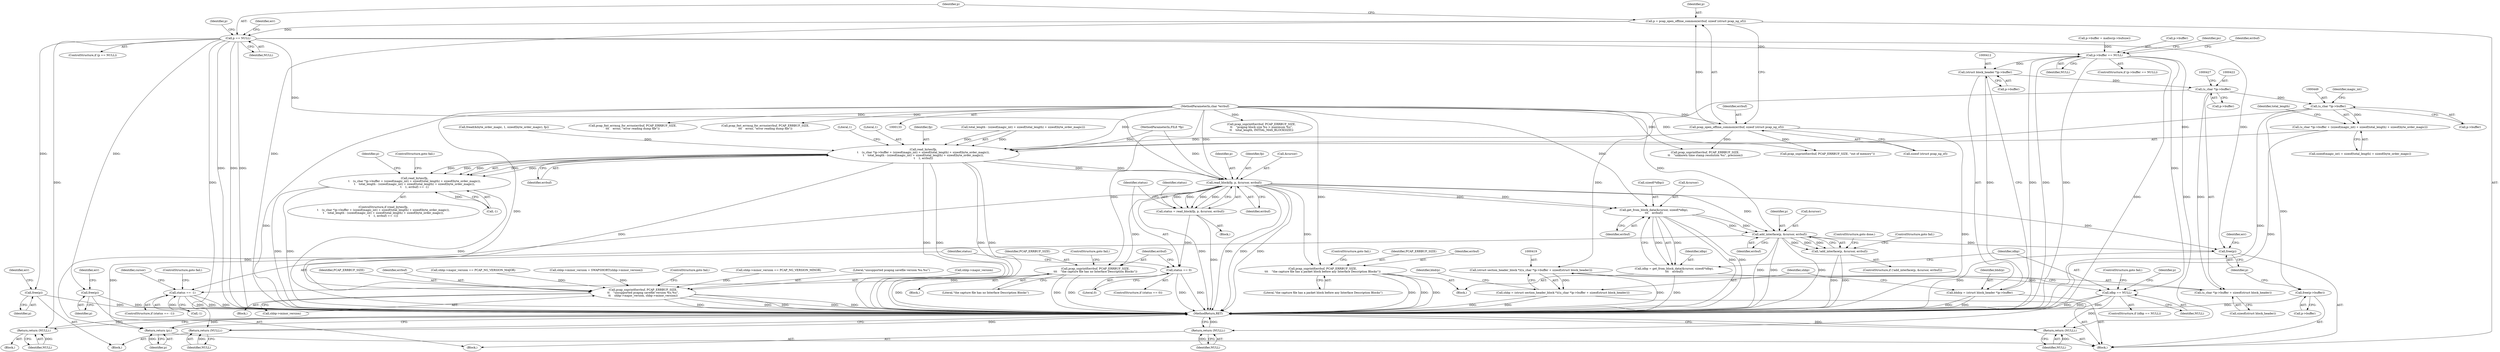 digraph "0_libpcap_87d6bef033062f969e70fa40c43dfd945d5a20ab@API" {
"1000296" [label="(Call,p = pcap_open_offline_common(errbuf, sizeof (struct pcap_ng_sf)))"];
"1000298" [label="(Call,pcap_open_offline_common(errbuf, sizeof (struct pcap_ng_sf)))"];
"1000137" [label="(MethodParameterIn,char *errbuf)"];
"1000303" [label="(Call,p == NULL)"];
"1000311" [label="(Return,return (NULL);)"];
"1000346" [label="(Call,free(p))"];
"1000352" [label="(Return,return (NULL);)"];
"1000386" [label="(Call,p->buffer == NULL)"];
"1000402" [label="(Return,return (NULL);)"];
"1000411" [label="(Call,(struct block_header *)p->buffer)"];
"1000409" [label="(Call,bhdrp = (struct block_header *)p->buffer)"];
"1000421" [label="(Call,(u_char *)p->buffer)"];
"1000418" [label="(Call,(struct section_header_block *)((u_char *)p->buffer + sizeof(struct block_header)))"];
"1000416" [label="(Call,shbp = (struct section_header_block *)((u_char *)p->buffer + sizeof(struct block_header)))"];
"1000420" [label="(Call,(u_char *)p->buffer + sizeof(struct block_header))"];
"1000448" [label="(Call,(u_char *)p->buffer)"];
"1000445" [label="(Call,read_bytes(fp,\n\t    (u_char *)p->buffer + (sizeof(magic_int) + sizeof(total_length) + sizeof(byte_order_magic)),\n\t    total_length - (sizeof(magic_int) + sizeof(total_length) + sizeof(byte_order_magic)),\n\t    1, errbuf))"];
"1000444" [label="(Call,read_bytes(fp,\n\t    (u_char *)p->buffer + (sizeof(magic_int) + sizeof(total_length) + sizeof(byte_order_magic)),\n\t    total_length - (sizeof(magic_int) + sizeof(total_length) + sizeof(byte_order_magic)),\n\t    1, errbuf) == -1)"];
"1000511" [label="(Call,pcap_snprintf(errbuf, PCAP_ERRBUF_SIZE,\n\t\t    \"unsupported pcapng savefile version %u.%u\",\n\t\t    shbp->major_version, shbp->minor_version))"];
"1000547" [label="(Call,read_block(fp, p, &cursor, errbuf))"];
"1000545" [label="(Call,status = read_block(fp, p, &cursor, errbuf))"];
"1000554" [label="(Call,status == 0)"];
"1000564" [label="(Call,status == -1)"];
"1000558" [label="(Call,pcap_snprintf(errbuf, PCAP_ERRBUF_SIZE,\n\t\t\t    \"the capture file has no Interface Description Blocks\"))"];
"1000577" [label="(Call,get_from_block_data(&cursor, sizeof(*idbp),\n\t\t\t    errbuf))"];
"1000575" [label="(Call,idbp = get_from_block_data(&cursor, sizeof(*idbp),\n\t\t\t    errbuf))"];
"1000585" [label="(Call,idbp == NULL)"];
"1000705" [label="(Return,return (NULL);)"];
"1000612" [label="(Call,add_interface(p, &cursor, errbuf))"];
"1000611" [label="(Call,!add_interface(p, &cursor, errbuf))"];
"1000688" [label="(Return,return (p);)"];
"1000699" [label="(Call,free(p))"];
"1000622" [label="(Call,pcap_snprintf(errbuf, PCAP_ERRBUF_SIZE,\n\t\t\t    \"the capture file has a packet block before any Interface Description Blocks\"))"];
"1000447" [label="(Call,(u_char *)p->buffer + (sizeof(magic_int) + sizeof(total_length) + sizeof(byte_order_magic)))"];
"1000695" [label="(Call,free(p->buffer))"];
"1000396" [label="(Call,free(p))"];
"1000471" [label="(Literal,1)"];
"1000312" [label="(Identifier,NULL)"];
"1000571" [label="(Identifier,cursor)"];
"1000474" [label="(Literal,1)"];
"1000616" [label="(Identifier,errbuf)"];
"1000296" [label="(Call,p = pcap_open_offline_common(errbuf, sizeof (struct pcap_ng_sf)))"];
"1000553" [label="(ControlStructure,if (status == 0))"];
"1000475" [label="(ControlStructure,goto fail;)"];
"1000298" [label="(Call,pcap_open_offline_common(errbuf, sizeof (struct pcap_ng_sf)))"];
"1000580" [label="(Call,sizeof(*idbp))"];
"1000555" [label="(Identifier,status)"];
"1000548" [label="(Identifier,fp)"];
"1000583" [label="(Identifier,errbuf)"];
"1000417" [label="(Identifier,shbp)"];
"1000409" [label="(Call,bhdrp = (struct block_header *)p->buffer)"];
"1000561" [label="(Literal,\"the capture file has no Interface Description Blocks\")"];
"1000309" [label="(Identifier,err)"];
"1000392" [label="(Call,pcap_snprintf(errbuf, PCAP_ERRBUF_SIZE, \"out of memory\"))"];
"1000139" [label="(Block,)"];
"1000455" [label="(Identifier,magic_int)"];
"1000511" [label="(Call,pcap_snprintf(errbuf, PCAP_ERRBUF_SIZE,\n\t\t    \"unsupported pcapng savefile version %u.%u\",\n\t\t    shbp->major_version, shbp->minor_version))"];
"1000390" [label="(Identifier,NULL)"];
"1000397" [label="(Identifier,p)"];
"1000461" [label="(Call,total_length - (sizeof(magic_int) + sizeof(total_length) + sizeof(byte_order_magic)))"];
"1000611" [label="(Call,!add_interface(p, &cursor, errbuf))"];
"1000446" [label="(Identifier,fp)"];
"1000614" [label="(Call,&cursor)"];
"1000699" [label="(Call,free(p))"];
"1000462" [label="(Identifier,total_length)"];
"1000547" [label="(Call,read_block(fp, p, &cursor, errbuf))"];
"1000377" [label="(Call,p->buffer = malloc(p->bufsize))"];
"1000591" [label="(Identifier,p)"];
"1000550" [label="(Call,&cursor)"];
"1000284" [label="(Call,pcap_snprintf(errbuf, PCAP_ERRBUF_SIZE,\n\t\t    \"pcapng block size %u > maximum %u\",\n\t\t    total_length, INITIAL_MAX_BLOCKSIZE))"];
"1000473" [label="(Call,-1)"];
"1000576" [label="(Identifier,idbp)"];
"1000566" [label="(Call,-1)"];
"1000402" [label="(Return,return (NULL);)"];
"1000223" [label="(Call,pcap_fmt_errmsg_for_errno(errbuf, PCAP_ERRBUF_SIZE,\n\t\t\t    errno, \"error reading dump file\"))"];
"1000396" [label="(Call,free(p))"];
"1000206" [label="(Call,fread(&byte_order_magic, 1, sizeof(byte_order_magic), fp))"];
"1000300" [label="(Call,sizeof (struct pcap_ng_sf))"];
"1000400" [label="(Identifier,err)"];
"1000588" [label="(ControlStructure,goto fail;)"];
"1000707" [label="(MethodReturn,RET)"];
"1000586" [label="(Identifier,idbp)"];
"1000703" [label="(Identifier,err)"];
"1000612" [label="(Call,add_interface(p, &cursor, errbuf))"];
"1000305" [label="(Identifier,NULL)"];
"1000577" [label="(Call,get_from_block_data(&cursor, sizeof(*idbp),\n\t\t\t    errbuf))"];
"1000549" [label="(Identifier,p)"];
"1000447" [label="(Call,(u_char *)p->buffer + (sizeof(magic_int) + sizeof(total_length) + sizeof(byte_order_magic)))"];
"1000135" [label="(MethodParameterIn,FILE *fp)"];
"1000387" [label="(Call,p->buffer)"];
"1000346" [label="(Call,free(p))"];
"1000453" [label="(Call,sizeof(magic_int) + sizeof(total_length) + sizeof(byte_order_magic))"];
"1000562" [label="(ControlStructure,goto fail;)"];
"1000303" [label="(Call,p == NULL)"];
"1000695" [label="(Call,free(p->buffer))"];
"1000299" [label="(Identifier,errbuf)"];
"1000302" [label="(ControlStructure,if (p == NULL))"];
"1000626" [label="(ControlStructure,goto fail;)"];
"1000565" [label="(Identifier,status)"];
"1000385" [label="(ControlStructure,if (p->buffer == NULL))"];
"1000545" [label="(Call,status = read_block(fp, p, &cursor, errbuf))"];
"1000341" [label="(Call,pcap_snprintf(errbuf, PCAP_ERRBUF_SIZE,\n\t\t    \"unknown time stamp resolution %u\", precision))"];
"1000391" [label="(Block,)"];
"1000421" [label="(Call,(u_char *)p->buffer)"];
"1000700" [label="(Identifier,p)"];
"1000443" [label="(ControlStructure,if (read_bytes(fp,\n\t    (u_char *)p->buffer + (sizeof(magic_int) + sizeof(total_length) + sizeof(byte_order_magic)),\n\t    total_length - (sizeof(magic_int) + sizeof(total_length) + sizeof(byte_order_magic)),\n\t    1, errbuf) == -1))"];
"1000510" [label="(Block,)"];
"1000423" [label="(Call,p->buffer)"];
"1000521" [label="(ControlStructure,goto fail;)"];
"1000689" [label="(Identifier,p)"];
"1000418" [label="(Call,(struct section_header_block *)((u_char *)p->buffer + sizeof(struct block_header)))"];
"1000191" [label="(Call,pcap_fmt_errmsg_for_errno(errbuf, PCAP_ERRBUF_SIZE,\n\t\t\t    errno, \"error reading dump file\"))"];
"1000386" [label="(Call,p->buffer == NULL)"];
"1000622" [label="(Call,pcap_snprintf(errbuf, PCAP_ERRBUF_SIZE,\n\t\t\t    \"the capture file has a packet block before any Interface Description Blocks\"))"];
"1000450" [label="(Call,p->buffer)"];
"1000557" [label="(Block,)"];
"1000564" [label="(Call,status == -1)"];
"1000137" [label="(MethodParameterIn,char *errbuf)"];
"1000505" [label="(Call,shbp->minor_version == PCAP_NG_VERSION_MINOR)"];
"1000623" [label="(Identifier,errbuf)"];
"1000297" [label="(Identifier,p)"];
"1000347" [label="(Identifier,p)"];
"1000559" [label="(Identifier,errbuf)"];
"1000410" [label="(Identifier,bhdrp)"];
"1000568" [label="(ControlStructure,goto fail;)"];
"1000705" [label="(Return,return (NULL);)"];
"1000558" [label="(Call,pcap_snprintf(errbuf, PCAP_ERRBUF_SIZE,\n\t\t\t    \"the capture file has no Interface Description Blocks\"))"];
"1000315" [label="(Identifier,p)"];
"1000560" [label="(Identifier,PCAP_ERRBUF_SIZE)"];
"1000610" [label="(ControlStructure,if (!add_interface(p, &cursor, errbuf)))"];
"1000563" [label="(ControlStructure,if (status == -1))"];
"1000350" [label="(Identifier,err)"];
"1000426" [label="(Call,sizeof(struct block_header))"];
"1000306" [label="(Block,)"];
"1000587" [label="(Identifier,NULL)"];
"1000514" [label="(Literal,\"unsupported pcapng savefile version %u.%u\")"];
"1000617" [label="(ControlStructure,goto fail;)"];
"1000430" [label="(Identifier,bhdrp)"];
"1000544" [label="(Block,)"];
"1000584" [label="(ControlStructure,if (idbp == NULL))"];
"1000552" [label="(Identifier,errbuf)"];
"1000352" [label="(Return,return (NULL);)"];
"1000515" [label="(Call,shbp->major_version)"];
"1000556" [label="(Literal,0)"];
"1000513" [label="(Identifier,PCAP_ERRBUF_SIZE)"];
"1000706" [label="(Identifier,NULL)"];
"1000624" [label="(Identifier,PCAP_ERRBUF_SIZE)"];
"1000578" [label="(Call,&cursor)"];
"1000585" [label="(Call,idbp == NULL)"];
"1000444" [label="(Call,read_bytes(fp,\n\t    (u_char *)p->buffer + (sizeof(magic_int) + sizeof(total_length) + sizeof(byte_order_magic)),\n\t    total_length - (sizeof(magic_int) + sizeof(total_length) + sizeof(byte_order_magic)),\n\t    1, errbuf) == -1)"];
"1000512" [label="(Identifier,errbuf)"];
"1000554" [label="(Call,status == 0)"];
"1000411" [label="(Call,(struct block_header *)p->buffer)"];
"1000448" [label="(Call,(u_char *)p->buffer)"];
"1000613" [label="(Identifier,p)"];
"1000325" [label="(Block,)"];
"1000416" [label="(Call,shbp = (struct section_header_block *)((u_char *)p->buffer + sizeof(struct block_header)))"];
"1000625" [label="(Literal,\"the capture file has a packet block before any Interface Description Blocks\")"];
"1000688" [label="(Return,return (p);)"];
"1000353" [label="(Identifier,NULL)"];
"1000573" [label="(Block,)"];
"1000478" [label="(Identifier,p)"];
"1000575" [label="(Call,idbp = get_from_block_data(&cursor, sizeof(*idbp),\n\t\t\t    errbuf))"];
"1000546" [label="(Identifier,status)"];
"1000406" [label="(Identifier,ps)"];
"1000413" [label="(Call,p->buffer)"];
"1000500" [label="(Call,shbp->major_version == PCAP_NG_VERSION_MAJOR)"];
"1000304" [label="(Identifier,p)"];
"1000518" [label="(Call,shbp->minor_version)"];
"1000445" [label="(Call,read_bytes(fp,\n\t    (u_char *)p->buffer + (sizeof(magic_int) + sizeof(total_length) + sizeof(byte_order_magic)),\n\t    total_length - (sizeof(magic_int) + sizeof(total_length) + sizeof(byte_order_magic)),\n\t    1, errbuf))"];
"1000472" [label="(Identifier,errbuf)"];
"1000618" [label="(ControlStructure,goto done;)"];
"1000393" [label="(Identifier,errbuf)"];
"1000403" [label="(Identifier,NULL)"];
"1000696" [label="(Call,p->buffer)"];
"1000420" [label="(Call,(u_char *)p->buffer + sizeof(struct block_header))"];
"1000311" [label="(Return,return (NULL);)"];
"1000489" [label="(Call,shbp->minor_version = SWAPSHORT(shbp->minor_version))"];
"1000296" -> "1000139"  [label="AST: "];
"1000296" -> "1000298"  [label="CFG: "];
"1000297" -> "1000296"  [label="AST: "];
"1000298" -> "1000296"  [label="AST: "];
"1000304" -> "1000296"  [label="CFG: "];
"1000296" -> "1000707"  [label="DDG: "];
"1000298" -> "1000296"  [label="DDG: "];
"1000296" -> "1000303"  [label="DDG: "];
"1000298" -> "1000300"  [label="CFG: "];
"1000299" -> "1000298"  [label="AST: "];
"1000300" -> "1000298"  [label="AST: "];
"1000298" -> "1000707"  [label="DDG: "];
"1000137" -> "1000298"  [label="DDG: "];
"1000298" -> "1000341"  [label="DDG: "];
"1000298" -> "1000392"  [label="DDG: "];
"1000298" -> "1000445"  [label="DDG: "];
"1000137" -> "1000133"  [label="AST: "];
"1000137" -> "1000707"  [label="DDG: "];
"1000137" -> "1000191"  [label="DDG: "];
"1000137" -> "1000223"  [label="DDG: "];
"1000137" -> "1000284"  [label="DDG: "];
"1000137" -> "1000341"  [label="DDG: "];
"1000137" -> "1000392"  [label="DDG: "];
"1000137" -> "1000445"  [label="DDG: "];
"1000137" -> "1000511"  [label="DDG: "];
"1000137" -> "1000547"  [label="DDG: "];
"1000137" -> "1000558"  [label="DDG: "];
"1000137" -> "1000577"  [label="DDG: "];
"1000137" -> "1000612"  [label="DDG: "];
"1000137" -> "1000622"  [label="DDG: "];
"1000303" -> "1000302"  [label="AST: "];
"1000303" -> "1000305"  [label="CFG: "];
"1000304" -> "1000303"  [label="AST: "];
"1000305" -> "1000303"  [label="AST: "];
"1000309" -> "1000303"  [label="CFG: "];
"1000315" -> "1000303"  [label="CFG: "];
"1000303" -> "1000707"  [label="DDG: "];
"1000303" -> "1000707"  [label="DDG: "];
"1000303" -> "1000707"  [label="DDG: "];
"1000303" -> "1000311"  [label="DDG: "];
"1000303" -> "1000346"  [label="DDG: "];
"1000303" -> "1000352"  [label="DDG: "];
"1000303" -> "1000386"  [label="DDG: "];
"1000303" -> "1000396"  [label="DDG: "];
"1000303" -> "1000547"  [label="DDG: "];
"1000303" -> "1000699"  [label="DDG: "];
"1000311" -> "1000306"  [label="AST: "];
"1000311" -> "1000312"  [label="CFG: "];
"1000312" -> "1000311"  [label="AST: "];
"1000707" -> "1000311"  [label="CFG: "];
"1000311" -> "1000707"  [label="DDG: "];
"1000312" -> "1000311"  [label="DDG: "];
"1000346" -> "1000325"  [label="AST: "];
"1000346" -> "1000347"  [label="CFG: "];
"1000347" -> "1000346"  [label="AST: "];
"1000350" -> "1000346"  [label="CFG: "];
"1000346" -> "1000707"  [label="DDG: "];
"1000352" -> "1000325"  [label="AST: "];
"1000352" -> "1000353"  [label="CFG: "];
"1000353" -> "1000352"  [label="AST: "];
"1000707" -> "1000352"  [label="CFG: "];
"1000352" -> "1000707"  [label="DDG: "];
"1000353" -> "1000352"  [label="DDG: "];
"1000386" -> "1000385"  [label="AST: "];
"1000386" -> "1000390"  [label="CFG: "];
"1000387" -> "1000386"  [label="AST: "];
"1000390" -> "1000386"  [label="AST: "];
"1000393" -> "1000386"  [label="CFG: "];
"1000406" -> "1000386"  [label="CFG: "];
"1000386" -> "1000707"  [label="DDG: "];
"1000386" -> "1000707"  [label="DDG: "];
"1000386" -> "1000707"  [label="DDG: "];
"1000377" -> "1000386"  [label="DDG: "];
"1000386" -> "1000402"  [label="DDG: "];
"1000386" -> "1000411"  [label="DDG: "];
"1000386" -> "1000585"  [label="DDG: "];
"1000386" -> "1000705"  [label="DDG: "];
"1000402" -> "1000391"  [label="AST: "];
"1000402" -> "1000403"  [label="CFG: "];
"1000403" -> "1000402"  [label="AST: "];
"1000707" -> "1000402"  [label="CFG: "];
"1000402" -> "1000707"  [label="DDG: "];
"1000403" -> "1000402"  [label="DDG: "];
"1000411" -> "1000409"  [label="AST: "];
"1000411" -> "1000413"  [label="CFG: "];
"1000412" -> "1000411"  [label="AST: "];
"1000413" -> "1000411"  [label="AST: "];
"1000409" -> "1000411"  [label="CFG: "];
"1000411" -> "1000409"  [label="DDG: "];
"1000411" -> "1000421"  [label="DDG: "];
"1000409" -> "1000139"  [label="AST: "];
"1000410" -> "1000409"  [label="AST: "];
"1000417" -> "1000409"  [label="CFG: "];
"1000409" -> "1000707"  [label="DDG: "];
"1000409" -> "1000707"  [label="DDG: "];
"1000421" -> "1000420"  [label="AST: "];
"1000421" -> "1000423"  [label="CFG: "];
"1000422" -> "1000421"  [label="AST: "];
"1000423" -> "1000421"  [label="AST: "];
"1000427" -> "1000421"  [label="CFG: "];
"1000421" -> "1000418"  [label="DDG: "];
"1000421" -> "1000420"  [label="DDG: "];
"1000421" -> "1000448"  [label="DDG: "];
"1000418" -> "1000416"  [label="AST: "];
"1000418" -> "1000420"  [label="CFG: "];
"1000419" -> "1000418"  [label="AST: "];
"1000420" -> "1000418"  [label="AST: "];
"1000416" -> "1000418"  [label="CFG: "];
"1000418" -> "1000707"  [label="DDG: "];
"1000418" -> "1000416"  [label="DDG: "];
"1000416" -> "1000139"  [label="AST: "];
"1000417" -> "1000416"  [label="AST: "];
"1000430" -> "1000416"  [label="CFG: "];
"1000416" -> "1000707"  [label="DDG: "];
"1000416" -> "1000707"  [label="DDG: "];
"1000420" -> "1000426"  [label="CFG: "];
"1000426" -> "1000420"  [label="AST: "];
"1000448" -> "1000447"  [label="AST: "];
"1000448" -> "1000450"  [label="CFG: "];
"1000449" -> "1000448"  [label="AST: "];
"1000450" -> "1000448"  [label="AST: "];
"1000455" -> "1000448"  [label="CFG: "];
"1000448" -> "1000707"  [label="DDG: "];
"1000448" -> "1000445"  [label="DDG: "];
"1000448" -> "1000447"  [label="DDG: "];
"1000448" -> "1000695"  [label="DDG: "];
"1000445" -> "1000444"  [label="AST: "];
"1000445" -> "1000472"  [label="CFG: "];
"1000446" -> "1000445"  [label="AST: "];
"1000447" -> "1000445"  [label="AST: "];
"1000461" -> "1000445"  [label="AST: "];
"1000471" -> "1000445"  [label="AST: "];
"1000472" -> "1000445"  [label="AST: "];
"1000474" -> "1000445"  [label="CFG: "];
"1000445" -> "1000707"  [label="DDG: "];
"1000445" -> "1000707"  [label="DDG: "];
"1000445" -> "1000707"  [label="DDG: "];
"1000445" -> "1000707"  [label="DDG: "];
"1000445" -> "1000444"  [label="DDG: "];
"1000445" -> "1000444"  [label="DDG: "];
"1000445" -> "1000444"  [label="DDG: "];
"1000445" -> "1000444"  [label="DDG: "];
"1000445" -> "1000444"  [label="DDG: "];
"1000206" -> "1000445"  [label="DDG: "];
"1000135" -> "1000445"  [label="DDG: "];
"1000461" -> "1000445"  [label="DDG: "];
"1000461" -> "1000445"  [label="DDG: "];
"1000445" -> "1000511"  [label="DDG: "];
"1000445" -> "1000547"  [label="DDG: "];
"1000445" -> "1000547"  [label="DDG: "];
"1000444" -> "1000443"  [label="AST: "];
"1000444" -> "1000473"  [label="CFG: "];
"1000473" -> "1000444"  [label="AST: "];
"1000475" -> "1000444"  [label="CFG: "];
"1000478" -> "1000444"  [label="CFG: "];
"1000444" -> "1000707"  [label="DDG: "];
"1000444" -> "1000707"  [label="DDG: "];
"1000444" -> "1000707"  [label="DDG: "];
"1000473" -> "1000444"  [label="DDG: "];
"1000511" -> "1000510"  [label="AST: "];
"1000511" -> "1000518"  [label="CFG: "];
"1000512" -> "1000511"  [label="AST: "];
"1000513" -> "1000511"  [label="AST: "];
"1000514" -> "1000511"  [label="AST: "];
"1000515" -> "1000511"  [label="AST: "];
"1000518" -> "1000511"  [label="AST: "];
"1000521" -> "1000511"  [label="CFG: "];
"1000511" -> "1000707"  [label="DDG: "];
"1000511" -> "1000707"  [label="DDG: "];
"1000511" -> "1000707"  [label="DDG: "];
"1000511" -> "1000707"  [label="DDG: "];
"1000511" -> "1000707"  [label="DDG: "];
"1000500" -> "1000511"  [label="DDG: "];
"1000505" -> "1000511"  [label="DDG: "];
"1000489" -> "1000511"  [label="DDG: "];
"1000547" -> "1000545"  [label="AST: "];
"1000547" -> "1000552"  [label="CFG: "];
"1000548" -> "1000547"  [label="AST: "];
"1000549" -> "1000547"  [label="AST: "];
"1000550" -> "1000547"  [label="AST: "];
"1000552" -> "1000547"  [label="AST: "];
"1000545" -> "1000547"  [label="CFG: "];
"1000547" -> "1000707"  [label="DDG: "];
"1000547" -> "1000707"  [label="DDG: "];
"1000547" -> "1000707"  [label="DDG: "];
"1000547" -> "1000707"  [label="DDG: "];
"1000547" -> "1000545"  [label="DDG: "];
"1000547" -> "1000545"  [label="DDG: "];
"1000547" -> "1000545"  [label="DDG: "];
"1000547" -> "1000545"  [label="DDG: "];
"1000135" -> "1000547"  [label="DDG: "];
"1000547" -> "1000558"  [label="DDG: "];
"1000547" -> "1000577"  [label="DDG: "];
"1000547" -> "1000577"  [label="DDG: "];
"1000547" -> "1000612"  [label="DDG: "];
"1000547" -> "1000622"  [label="DDG: "];
"1000547" -> "1000688"  [label="DDG: "];
"1000547" -> "1000699"  [label="DDG: "];
"1000545" -> "1000544"  [label="AST: "];
"1000546" -> "1000545"  [label="AST: "];
"1000555" -> "1000545"  [label="CFG: "];
"1000545" -> "1000707"  [label="DDG: "];
"1000545" -> "1000554"  [label="DDG: "];
"1000554" -> "1000553"  [label="AST: "];
"1000554" -> "1000556"  [label="CFG: "];
"1000555" -> "1000554"  [label="AST: "];
"1000556" -> "1000554"  [label="AST: "];
"1000559" -> "1000554"  [label="CFG: "];
"1000565" -> "1000554"  [label="CFG: "];
"1000554" -> "1000707"  [label="DDG: "];
"1000554" -> "1000707"  [label="DDG: "];
"1000554" -> "1000564"  [label="DDG: "];
"1000564" -> "1000563"  [label="AST: "];
"1000564" -> "1000566"  [label="CFG: "];
"1000565" -> "1000564"  [label="AST: "];
"1000566" -> "1000564"  [label="AST: "];
"1000568" -> "1000564"  [label="CFG: "];
"1000571" -> "1000564"  [label="CFG: "];
"1000564" -> "1000707"  [label="DDG: "];
"1000564" -> "1000707"  [label="DDG: "];
"1000564" -> "1000707"  [label="DDG: "];
"1000566" -> "1000564"  [label="DDG: "];
"1000558" -> "1000557"  [label="AST: "];
"1000558" -> "1000561"  [label="CFG: "];
"1000559" -> "1000558"  [label="AST: "];
"1000560" -> "1000558"  [label="AST: "];
"1000561" -> "1000558"  [label="AST: "];
"1000562" -> "1000558"  [label="CFG: "];
"1000558" -> "1000707"  [label="DDG: "];
"1000558" -> "1000707"  [label="DDG: "];
"1000558" -> "1000707"  [label="DDG: "];
"1000577" -> "1000575"  [label="AST: "];
"1000577" -> "1000583"  [label="CFG: "];
"1000578" -> "1000577"  [label="AST: "];
"1000580" -> "1000577"  [label="AST: "];
"1000583" -> "1000577"  [label="AST: "];
"1000575" -> "1000577"  [label="CFG: "];
"1000577" -> "1000707"  [label="DDG: "];
"1000577" -> "1000707"  [label="DDG: "];
"1000577" -> "1000575"  [label="DDG: "];
"1000577" -> "1000575"  [label="DDG: "];
"1000577" -> "1000612"  [label="DDG: "];
"1000577" -> "1000612"  [label="DDG: "];
"1000575" -> "1000573"  [label="AST: "];
"1000576" -> "1000575"  [label="AST: "];
"1000586" -> "1000575"  [label="CFG: "];
"1000575" -> "1000707"  [label="DDG: "];
"1000575" -> "1000585"  [label="DDG: "];
"1000585" -> "1000584"  [label="AST: "];
"1000585" -> "1000587"  [label="CFG: "];
"1000586" -> "1000585"  [label="AST: "];
"1000587" -> "1000585"  [label="AST: "];
"1000588" -> "1000585"  [label="CFG: "];
"1000591" -> "1000585"  [label="CFG: "];
"1000585" -> "1000707"  [label="DDG: "];
"1000585" -> "1000707"  [label="DDG: "];
"1000585" -> "1000707"  [label="DDG: "];
"1000585" -> "1000705"  [label="DDG: "];
"1000705" -> "1000139"  [label="AST: "];
"1000705" -> "1000706"  [label="CFG: "];
"1000706" -> "1000705"  [label="AST: "];
"1000707" -> "1000705"  [label="CFG: "];
"1000705" -> "1000707"  [label="DDG: "];
"1000706" -> "1000705"  [label="DDG: "];
"1000612" -> "1000611"  [label="AST: "];
"1000612" -> "1000616"  [label="CFG: "];
"1000613" -> "1000612"  [label="AST: "];
"1000614" -> "1000612"  [label="AST: "];
"1000616" -> "1000612"  [label="AST: "];
"1000611" -> "1000612"  [label="CFG: "];
"1000612" -> "1000707"  [label="DDG: "];
"1000612" -> "1000707"  [label="DDG: "];
"1000612" -> "1000707"  [label="DDG: "];
"1000612" -> "1000611"  [label="DDG: "];
"1000612" -> "1000611"  [label="DDG: "];
"1000612" -> "1000611"  [label="DDG: "];
"1000612" -> "1000688"  [label="DDG: "];
"1000612" -> "1000699"  [label="DDG: "];
"1000611" -> "1000610"  [label="AST: "];
"1000617" -> "1000611"  [label="CFG: "];
"1000618" -> "1000611"  [label="CFG: "];
"1000611" -> "1000707"  [label="DDG: "];
"1000611" -> "1000707"  [label="DDG: "];
"1000688" -> "1000139"  [label="AST: "];
"1000688" -> "1000689"  [label="CFG: "];
"1000689" -> "1000688"  [label="AST: "];
"1000707" -> "1000688"  [label="CFG: "];
"1000688" -> "1000707"  [label="DDG: "];
"1000689" -> "1000688"  [label="DDG: "];
"1000699" -> "1000139"  [label="AST: "];
"1000699" -> "1000700"  [label="CFG: "];
"1000700" -> "1000699"  [label="AST: "];
"1000703" -> "1000699"  [label="CFG: "];
"1000699" -> "1000707"  [label="DDG: "];
"1000622" -> "1000573"  [label="AST: "];
"1000622" -> "1000625"  [label="CFG: "];
"1000623" -> "1000622"  [label="AST: "];
"1000624" -> "1000622"  [label="AST: "];
"1000625" -> "1000622"  [label="AST: "];
"1000626" -> "1000622"  [label="CFG: "];
"1000622" -> "1000707"  [label="DDG: "];
"1000622" -> "1000707"  [label="DDG: "];
"1000622" -> "1000707"  [label="DDG: "];
"1000447" -> "1000453"  [label="CFG: "];
"1000453" -> "1000447"  [label="AST: "];
"1000462" -> "1000447"  [label="CFG: "];
"1000447" -> "1000707"  [label="DDG: "];
"1000695" -> "1000139"  [label="AST: "];
"1000695" -> "1000696"  [label="CFG: "];
"1000696" -> "1000695"  [label="AST: "];
"1000700" -> "1000695"  [label="CFG: "];
"1000695" -> "1000707"  [label="DDG: "];
"1000396" -> "1000391"  [label="AST: "];
"1000396" -> "1000397"  [label="CFG: "];
"1000397" -> "1000396"  [label="AST: "];
"1000400" -> "1000396"  [label="CFG: "];
"1000396" -> "1000707"  [label="DDG: "];
}
